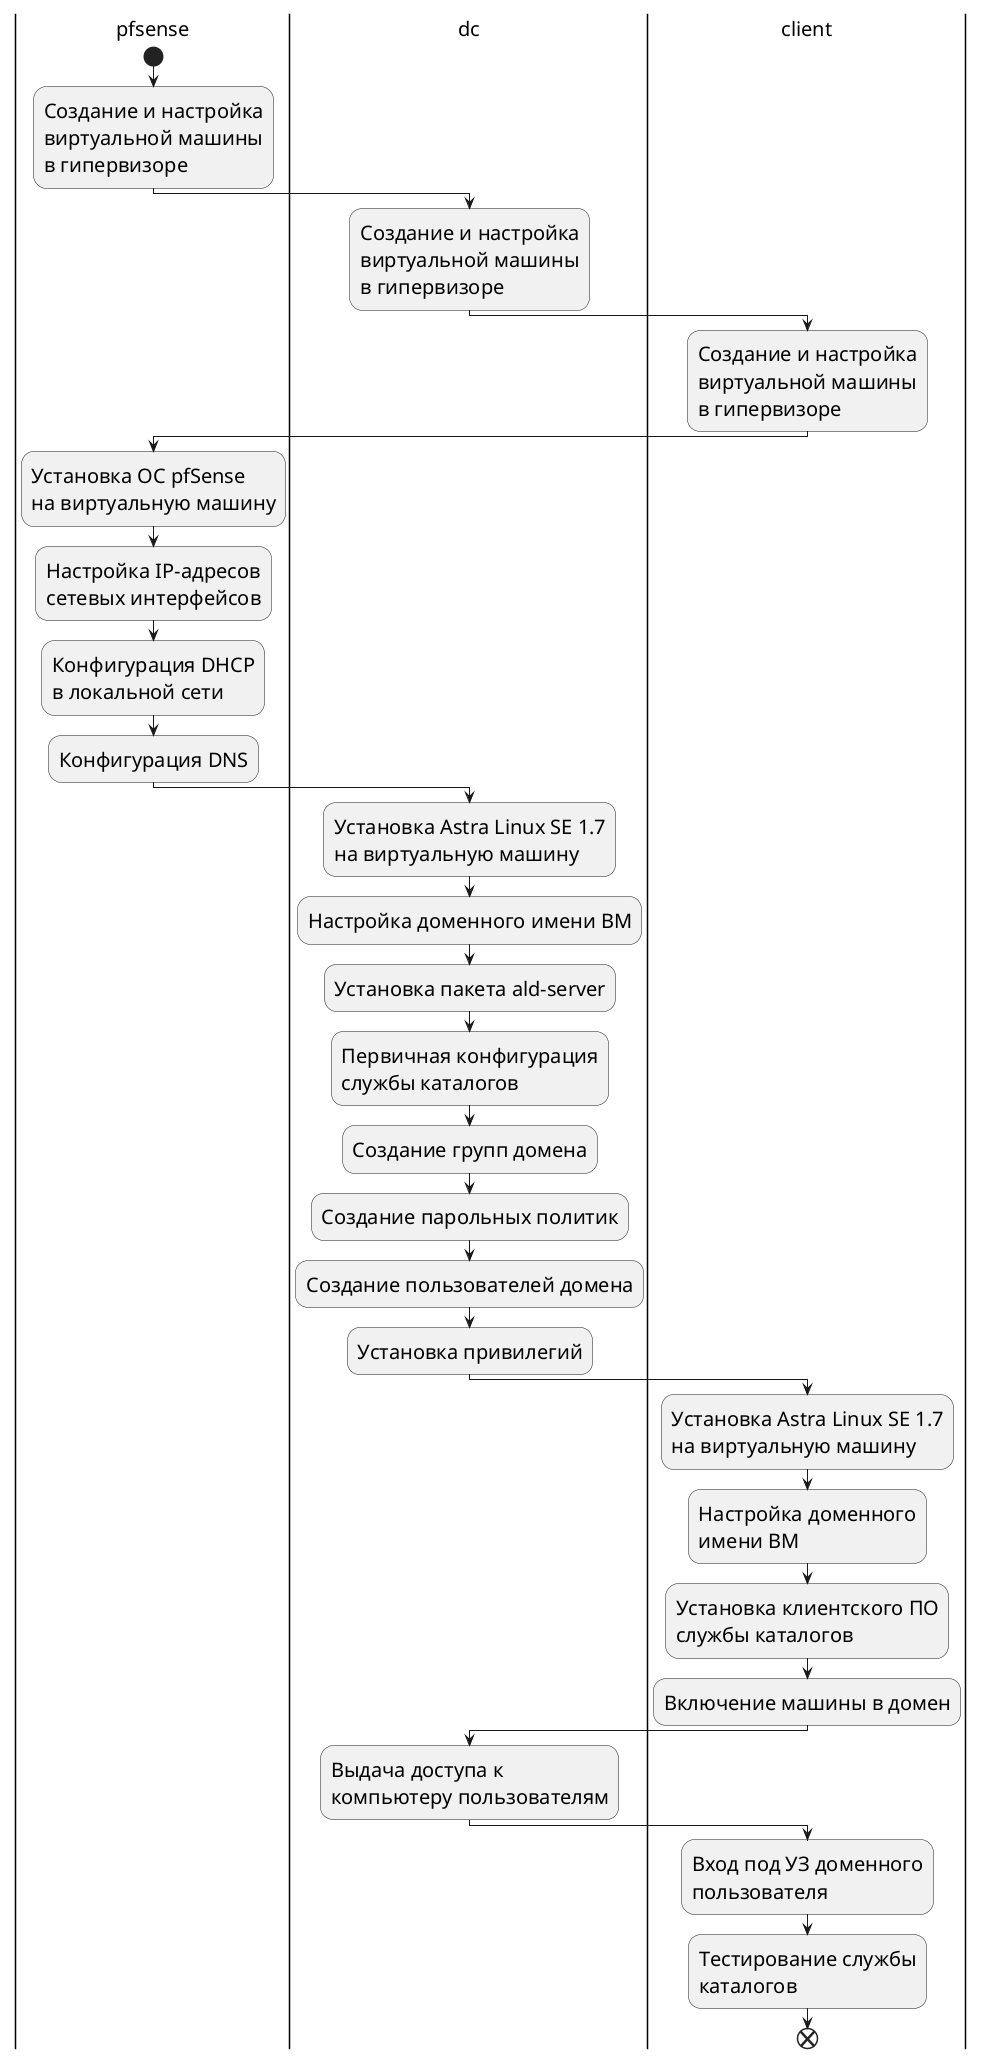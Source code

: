 @startuml model

skinparam DefaultFontSize 20

|pfsense|
start
:Создание и настройка\nвиртуальной машины\nв гипервизоре;
|dc|
:Создание и настройка\nвиртуальной машины\nв гипервизоре;
|client|
:Создание и настройка\nвиртуальной машины\nв гипервизоре;

|pfsense|
:Установка ОС pfSense\nна виртуальную машину;
:Настройка IP-адресов\nсетевых интерфейсов;
:Конфигурация DHCP\nв локальной сети;
:Конфигурация DNS;

|dc|
:Установка Astra Linux SE 1.7\nна виртуальную машину;
:Настройка доменного имени ВМ;
:Установка пакета ald-server;
:Первичная конфигурация\nслужбы каталогов;
:Создание групп домена;
:Создание парольных политик;
:Создание пользователей домена;
:Установка привилегий;

|client|
:Установка Astra Linux SE 1.7\nна виртуальную машину;
:Настройка доменного\nимени ВМ;
:Установка клиентского ПО\nслужбы каталогов;
:Включение машины в домен;

|dc|
:Выдача доступа к\nкомпьютеру пользователям;

|client|
:Вход под УЗ доменного\nпользователя;
:Тестирование службы\nкаталогов;
end 
@enduml